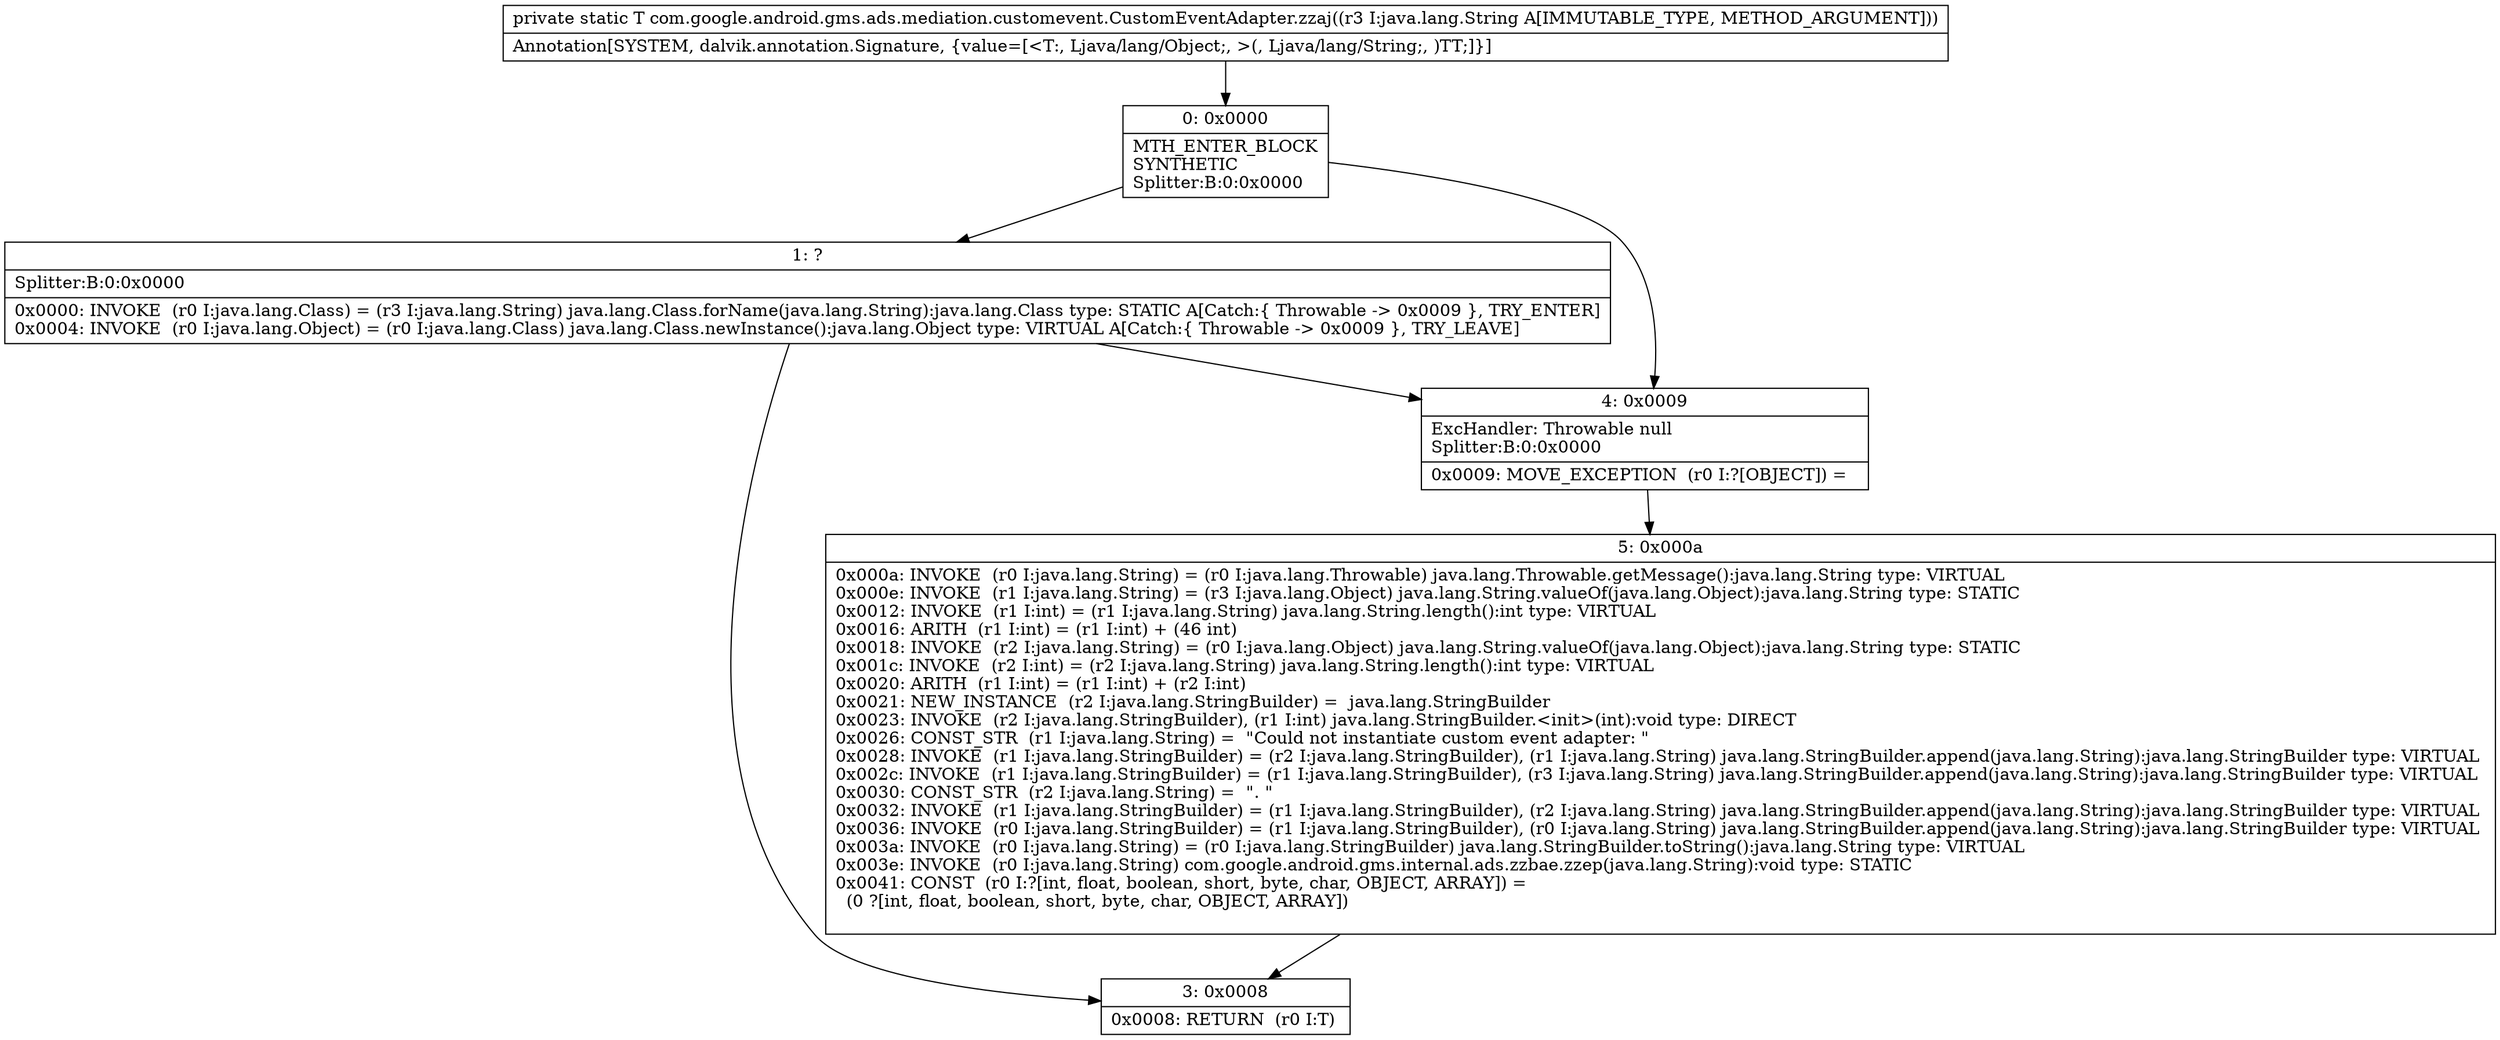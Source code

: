 digraph "CFG forcom.google.android.gms.ads.mediation.customevent.CustomEventAdapter.zzaj(Ljava\/lang\/String;)Ljava\/lang\/Object;" {
Node_0 [shape=record,label="{0\:\ 0x0000|MTH_ENTER_BLOCK\lSYNTHETIC\lSplitter:B:0:0x0000\l}"];
Node_1 [shape=record,label="{1\:\ ?|Splitter:B:0:0x0000\l|0x0000: INVOKE  (r0 I:java.lang.Class) = (r3 I:java.lang.String) java.lang.Class.forName(java.lang.String):java.lang.Class type: STATIC A[Catch:\{ Throwable \-\> 0x0009 \}, TRY_ENTER]\l0x0004: INVOKE  (r0 I:java.lang.Object) = (r0 I:java.lang.Class) java.lang.Class.newInstance():java.lang.Object type: VIRTUAL A[Catch:\{ Throwable \-\> 0x0009 \}, TRY_LEAVE]\l}"];
Node_3 [shape=record,label="{3\:\ 0x0008|0x0008: RETURN  (r0 I:T) \l}"];
Node_4 [shape=record,label="{4\:\ 0x0009|ExcHandler: Throwable null\lSplitter:B:0:0x0000\l|0x0009: MOVE_EXCEPTION  (r0 I:?[OBJECT]) =  \l}"];
Node_5 [shape=record,label="{5\:\ 0x000a|0x000a: INVOKE  (r0 I:java.lang.String) = (r0 I:java.lang.Throwable) java.lang.Throwable.getMessage():java.lang.String type: VIRTUAL \l0x000e: INVOKE  (r1 I:java.lang.String) = (r3 I:java.lang.Object) java.lang.String.valueOf(java.lang.Object):java.lang.String type: STATIC \l0x0012: INVOKE  (r1 I:int) = (r1 I:java.lang.String) java.lang.String.length():int type: VIRTUAL \l0x0016: ARITH  (r1 I:int) = (r1 I:int) + (46 int) \l0x0018: INVOKE  (r2 I:java.lang.String) = (r0 I:java.lang.Object) java.lang.String.valueOf(java.lang.Object):java.lang.String type: STATIC \l0x001c: INVOKE  (r2 I:int) = (r2 I:java.lang.String) java.lang.String.length():int type: VIRTUAL \l0x0020: ARITH  (r1 I:int) = (r1 I:int) + (r2 I:int) \l0x0021: NEW_INSTANCE  (r2 I:java.lang.StringBuilder) =  java.lang.StringBuilder \l0x0023: INVOKE  (r2 I:java.lang.StringBuilder), (r1 I:int) java.lang.StringBuilder.\<init\>(int):void type: DIRECT \l0x0026: CONST_STR  (r1 I:java.lang.String) =  \"Could not instantiate custom event adapter: \" \l0x0028: INVOKE  (r1 I:java.lang.StringBuilder) = (r2 I:java.lang.StringBuilder), (r1 I:java.lang.String) java.lang.StringBuilder.append(java.lang.String):java.lang.StringBuilder type: VIRTUAL \l0x002c: INVOKE  (r1 I:java.lang.StringBuilder) = (r1 I:java.lang.StringBuilder), (r3 I:java.lang.String) java.lang.StringBuilder.append(java.lang.String):java.lang.StringBuilder type: VIRTUAL \l0x0030: CONST_STR  (r2 I:java.lang.String) =  \". \" \l0x0032: INVOKE  (r1 I:java.lang.StringBuilder) = (r1 I:java.lang.StringBuilder), (r2 I:java.lang.String) java.lang.StringBuilder.append(java.lang.String):java.lang.StringBuilder type: VIRTUAL \l0x0036: INVOKE  (r0 I:java.lang.StringBuilder) = (r1 I:java.lang.StringBuilder), (r0 I:java.lang.String) java.lang.StringBuilder.append(java.lang.String):java.lang.StringBuilder type: VIRTUAL \l0x003a: INVOKE  (r0 I:java.lang.String) = (r0 I:java.lang.StringBuilder) java.lang.StringBuilder.toString():java.lang.String type: VIRTUAL \l0x003e: INVOKE  (r0 I:java.lang.String) com.google.android.gms.internal.ads.zzbae.zzep(java.lang.String):void type: STATIC \l0x0041: CONST  (r0 I:?[int, float, boolean, short, byte, char, OBJECT, ARRAY]) = \l  (0 ?[int, float, boolean, short, byte, char, OBJECT, ARRAY])\l \l}"];
MethodNode[shape=record,label="{private static T com.google.android.gms.ads.mediation.customevent.CustomEventAdapter.zzaj((r3 I:java.lang.String A[IMMUTABLE_TYPE, METHOD_ARGUMENT]))  | Annotation[SYSTEM, dalvik.annotation.Signature, \{value=[\<T:, Ljava\/lang\/Object;, \>(, Ljava\/lang\/String;, )TT;]\}]\l}"];
MethodNode -> Node_0;
Node_0 -> Node_1;
Node_0 -> Node_4;
Node_1 -> Node_4;
Node_1 -> Node_3;
Node_4 -> Node_5;
Node_5 -> Node_3;
}

